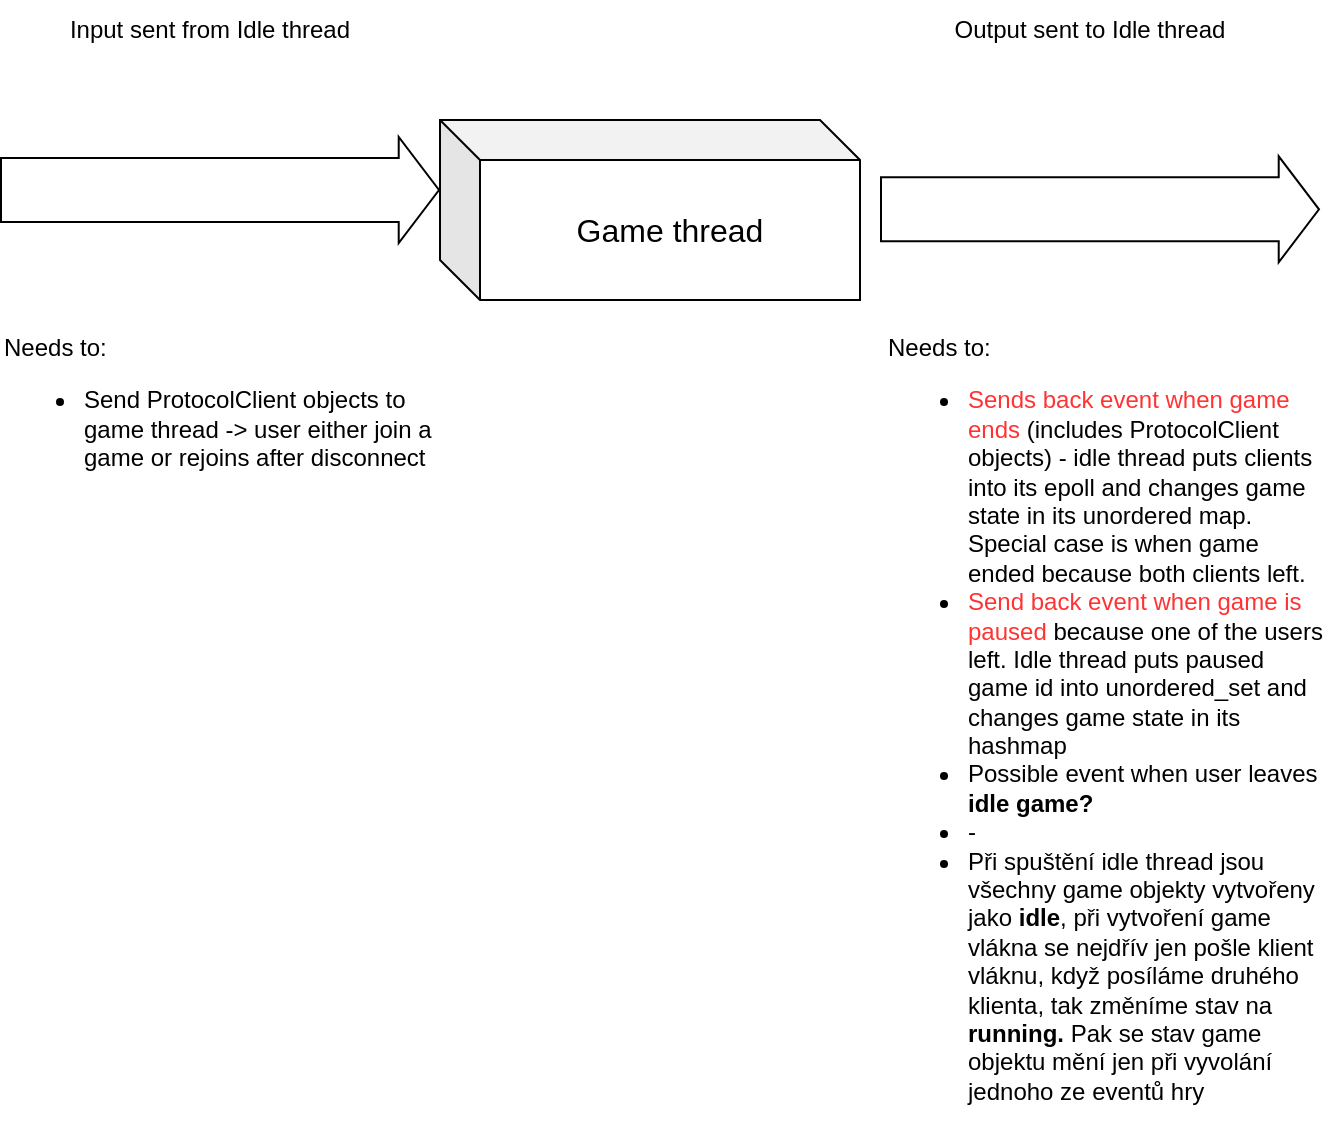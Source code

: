 <mxfile version="22.0.3" type="device">
  <diagram name="Page-1" id="tYWZvGNclY6xIftsGjXz">
    <mxGraphModel dx="762" dy="396" grid="1" gridSize="10" guides="1" tooltips="1" connect="1" arrows="1" fold="1" page="1" pageScale="1" pageWidth="850" pageHeight="1100" math="0" shadow="0">
      <root>
        <mxCell id="0" />
        <mxCell id="1" parent="0" />
        <mxCell id="hFc6G-UIWRJJw7CSZIBR-1" value="Game thread" style="shape=cube;whiteSpace=wrap;html=1;boundedLbl=1;backgroundOutline=1;darkOpacity=0.05;darkOpacity2=0.1;fontSize=16;" parent="1" vertex="1">
          <mxGeometry x="320" y="310" width="210" height="90" as="geometry" />
        </mxCell>
        <mxCell id="hFc6G-UIWRJJw7CSZIBR-2" value="" style="shape=flexArrow;endArrow=classic;html=1;rounded=0;width=32;endSize=6.38;entryX=0;entryY=0;entryDx=0;entryDy=35;entryPerimeter=0;" parent="1" target="hFc6G-UIWRJJw7CSZIBR-1" edge="1">
          <mxGeometry width="50" height="50" relative="1" as="geometry">
            <mxPoint x="100" y="345" as="sourcePoint" />
            <mxPoint x="270" y="280" as="targetPoint" />
          </mxGeometry>
        </mxCell>
        <mxCell id="hFc6G-UIWRJJw7CSZIBR-3" value="" style="shape=flexArrow;endArrow=classic;html=1;rounded=0;width=32;endSize=6.38;entryX=0;entryY=0;entryDx=0;entryDy=35;entryPerimeter=0;" parent="1" edge="1">
          <mxGeometry width="50" height="50" relative="1" as="geometry">
            <mxPoint x="540" y="354.66" as="sourcePoint" />
            <mxPoint x="760" y="354.66" as="targetPoint" />
          </mxGeometry>
        </mxCell>
        <mxCell id="hFc6G-UIWRJJw7CSZIBR-4" value="Input sent from Idle thread" style="text;html=1;strokeColor=none;fillColor=none;align=center;verticalAlign=middle;whiteSpace=wrap;rounded=0;" parent="1" vertex="1">
          <mxGeometry x="130" y="250" width="150" height="30" as="geometry" />
        </mxCell>
        <mxCell id="hFc6G-UIWRJJw7CSZIBR-5" value="Output sent to Idle thread" style="text;html=1;strokeColor=none;fillColor=none;align=center;verticalAlign=middle;whiteSpace=wrap;rounded=0;" parent="1" vertex="1">
          <mxGeometry x="570" y="250" width="150" height="30" as="geometry" />
        </mxCell>
        <mxCell id="hFc6G-UIWRJJw7CSZIBR-6" value="Needs to:&lt;br&gt;&lt;ul&gt;&lt;li&gt;Send ProtocolClient objects to game thread -&amp;gt; user either join a game or rejoins after disconnect&lt;/li&gt;&lt;/ul&gt;" style="text;html=1;strokeColor=none;fillColor=none;align=left;verticalAlign=top;whiteSpace=wrap;rounded=0;" parent="1" vertex="1">
          <mxGeometry x="100" y="410" width="220" height="90" as="geometry" />
        </mxCell>
        <mxCell id="hFc6G-UIWRJJw7CSZIBR-7" value="Needs to:&lt;br&gt;&lt;ul&gt;&lt;li&gt;&lt;font color=&quot;#ff3333&quot;&gt;Sends back event when game ends &lt;/font&gt;(includes ProtocolClient objects) - idle thread puts clients into its epoll and changes game state in its unordered map. Special case is when game ended because both clients left.&amp;nbsp;&lt;/li&gt;&lt;li&gt;&lt;font color=&quot;#ff3333&quot;&gt;Send back event when game is paused&lt;/font&gt; because one of the users left. Idle thread puts paused game id into unordered_set and changes game state in its hashmap&lt;/li&gt;&lt;li&gt;Possible event when user leaves &lt;b&gt;idle game?&lt;/b&gt;&lt;/li&gt;&lt;li&gt;-&lt;/li&gt;&lt;li&gt;Při spuštění idle thread jsou všechny game objekty vytvořeny jako &lt;b&gt;idle&lt;/b&gt;, při vytvoření game vlákna se nejdřív jen pošle klient vláknu, když posíláme druhého klienta, tak změníme stav na &lt;b&gt;running. &lt;/b&gt;Pak se stav game objektu mění jen při vyvolání jednoho ze&lt;b&gt;&amp;nbsp;&lt;/b&gt;eventů hry&lt;/li&gt;&lt;/ul&gt;" style="text;html=1;strokeColor=none;fillColor=none;align=left;verticalAlign=top;whiteSpace=wrap;rounded=0;" parent="1" vertex="1">
          <mxGeometry x="542" y="410" width="220" height="360" as="geometry" />
        </mxCell>
      </root>
    </mxGraphModel>
  </diagram>
</mxfile>
